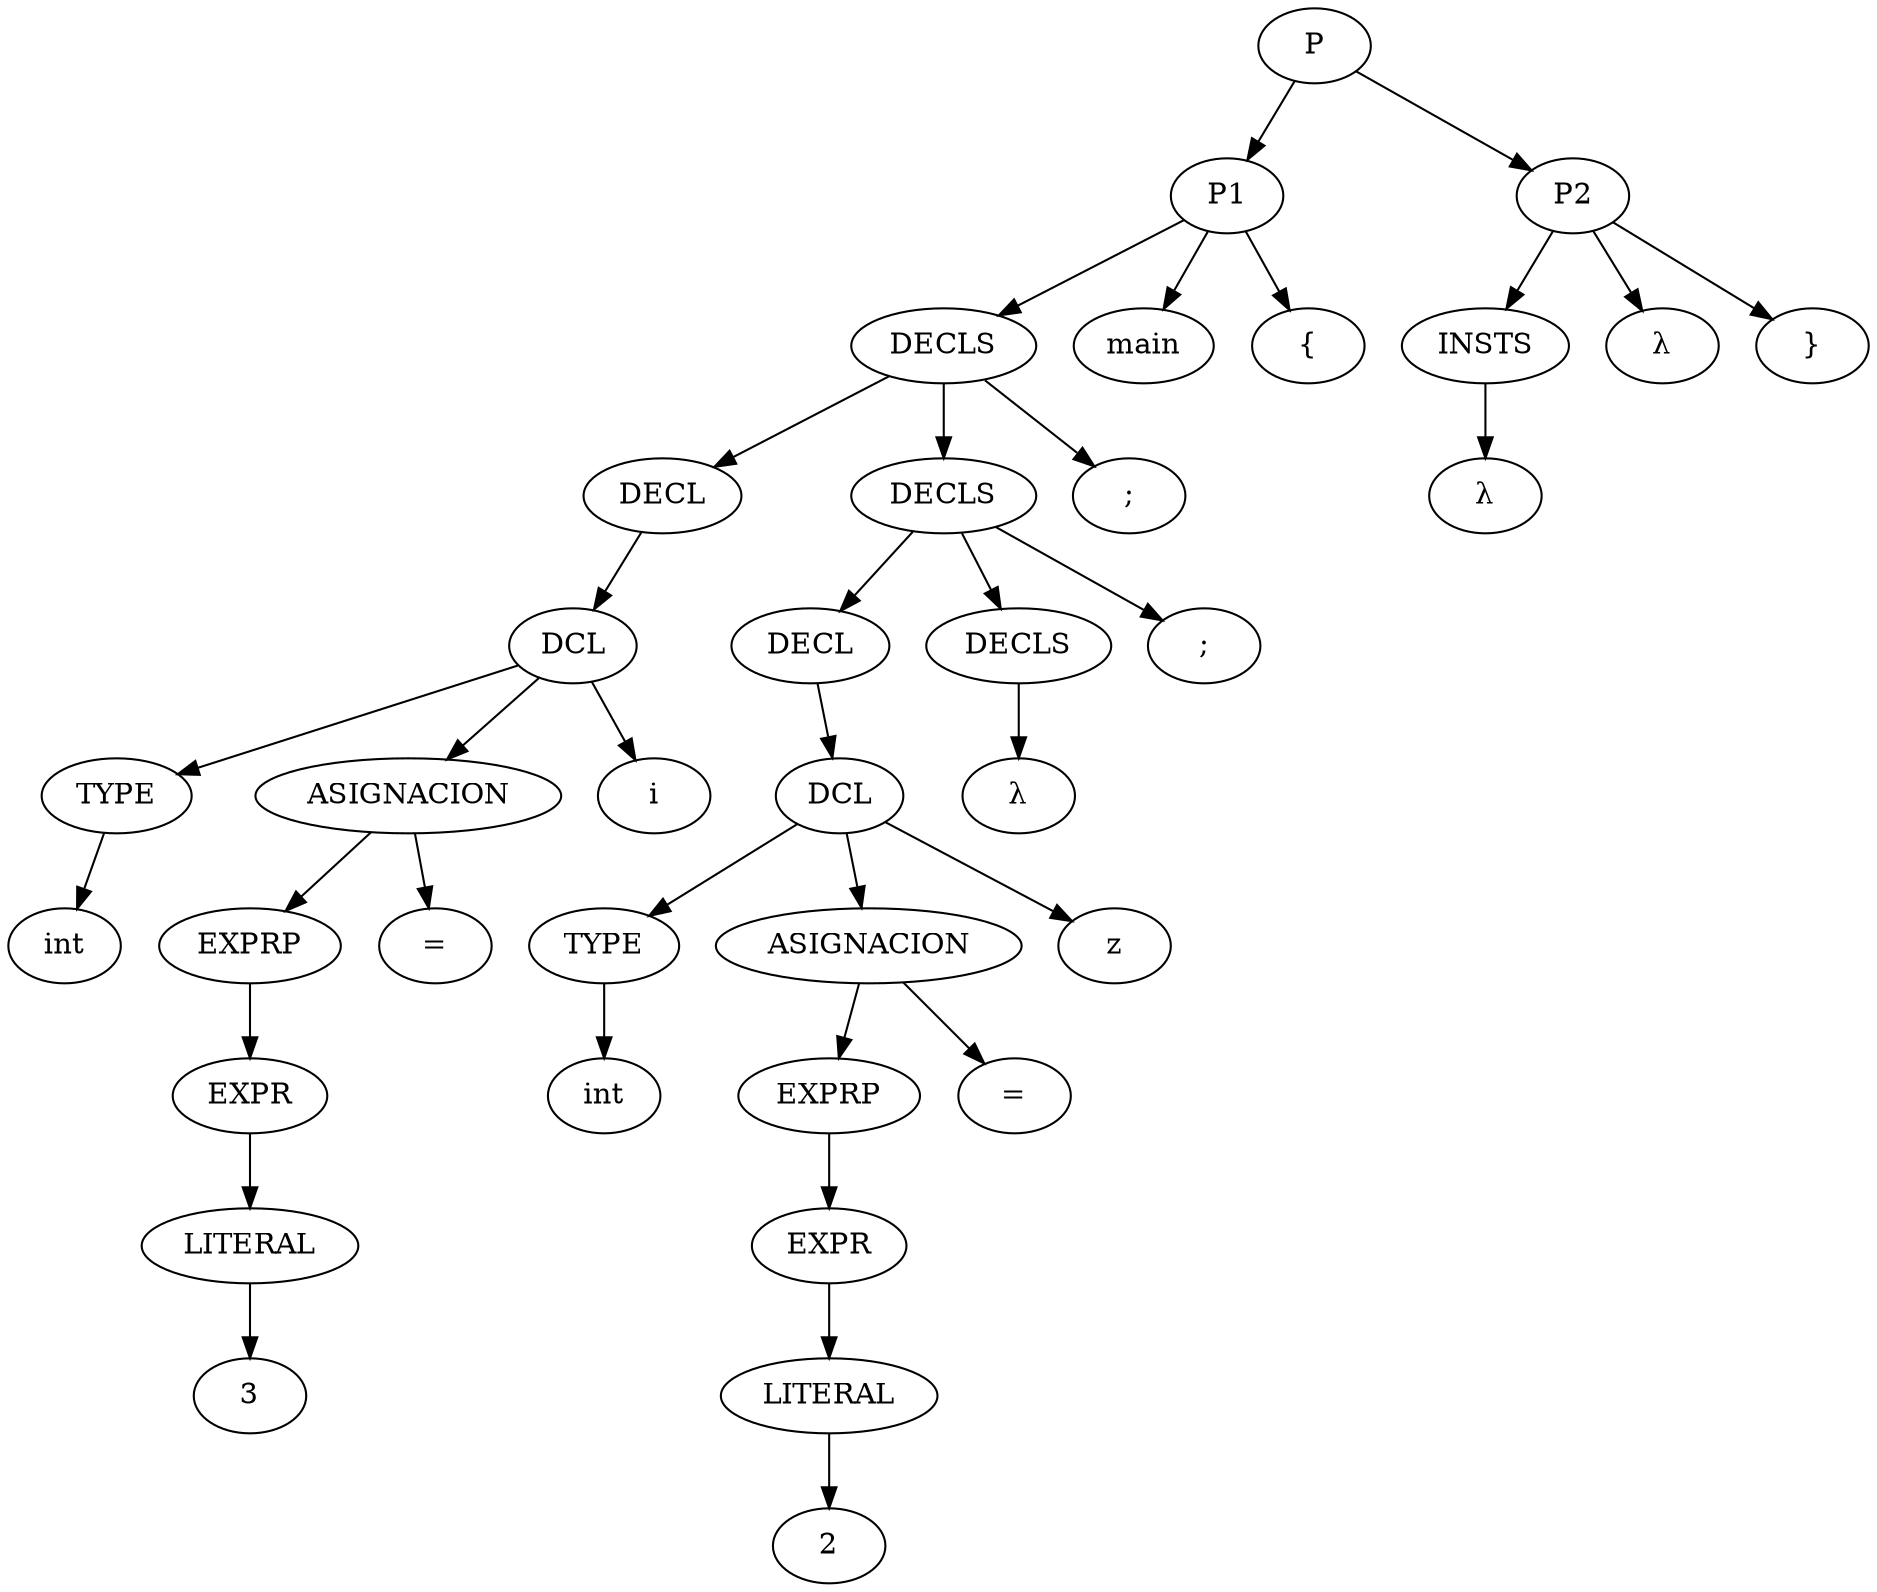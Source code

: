 strict digraph G {
  s0 [ label="TYPE" ];
  s1 [ label="int" ];
  s2 [ label="LITERAL" ];
  s3 [ label="3" ];
  s4 [ label="EXPR" ];
  s5 [ label="EXPRP" ];
  s6 [ label="ASIGNACION" ];
  s7 [ label="=" ];
  s8 [ label="DCL" ];
  s9 [ label="i" ];
  s10 [ label="DECL" ];
  s11 [ label="TYPE" ];
  s12 [ label="int" ];
  s13 [ label="LITERAL" ];
  s14 [ label="2" ];
  s15 [ label="EXPR" ];
  s16 [ label="EXPRP" ];
  s17 [ label="ASIGNACION" ];
  s18 [ label="=" ];
  s19 [ label="DCL" ];
  s20 [ label="z" ];
  s21 [ label="DECL" ];
  s22 [ label="DECLS" ];
  s23 [ label="λ" ];
  s24 [ label="DECLS" ];
  s25 [ label=";" ];
  s26 [ label="DECLS" ];
  s27 [ label=";" ];
  s28 [ label="P1" ];
  s29 [ label="main" ];
  s30 [ label="{" ];
  s31 [ label="INSTS" ];
  s32 [ label="λ" ];
  s33 [ label="λ" ];
  s34 [ label="P2" ];
  s35 [ label="}" ];
  s36 [ label="P" ];
  s0 -> s1;
  s2 -> s3;
  s4 -> s2;
  s5 -> s4;
  s6 -> s7;
  s6 -> s5;
  s8 -> s0;
  s8 -> s9;
  s8 -> s6;
  s10 -> s8;
  s11 -> s12;
  s13 -> s14;
  s15 -> s13;
  s16 -> s15;
  s17 -> s18;
  s17 -> s16;
  s19 -> s11;
  s19 -> s20;
  s19 -> s17;
  s21 -> s19;
  s22 -> s23;
  s24 -> s21;
  s24 -> s25;
  s24 -> s22;
  s26 -> s10;
  s26 -> s27;
  s26 -> s24;
  s28 -> s26;
  s28 -> s29;
  s28 -> s30;
  s31 -> s32;
  s34 -> s31;
  s34 -> s35;
  s34 -> s33;
  s36 -> s28;
  s36 -> s34;
}
